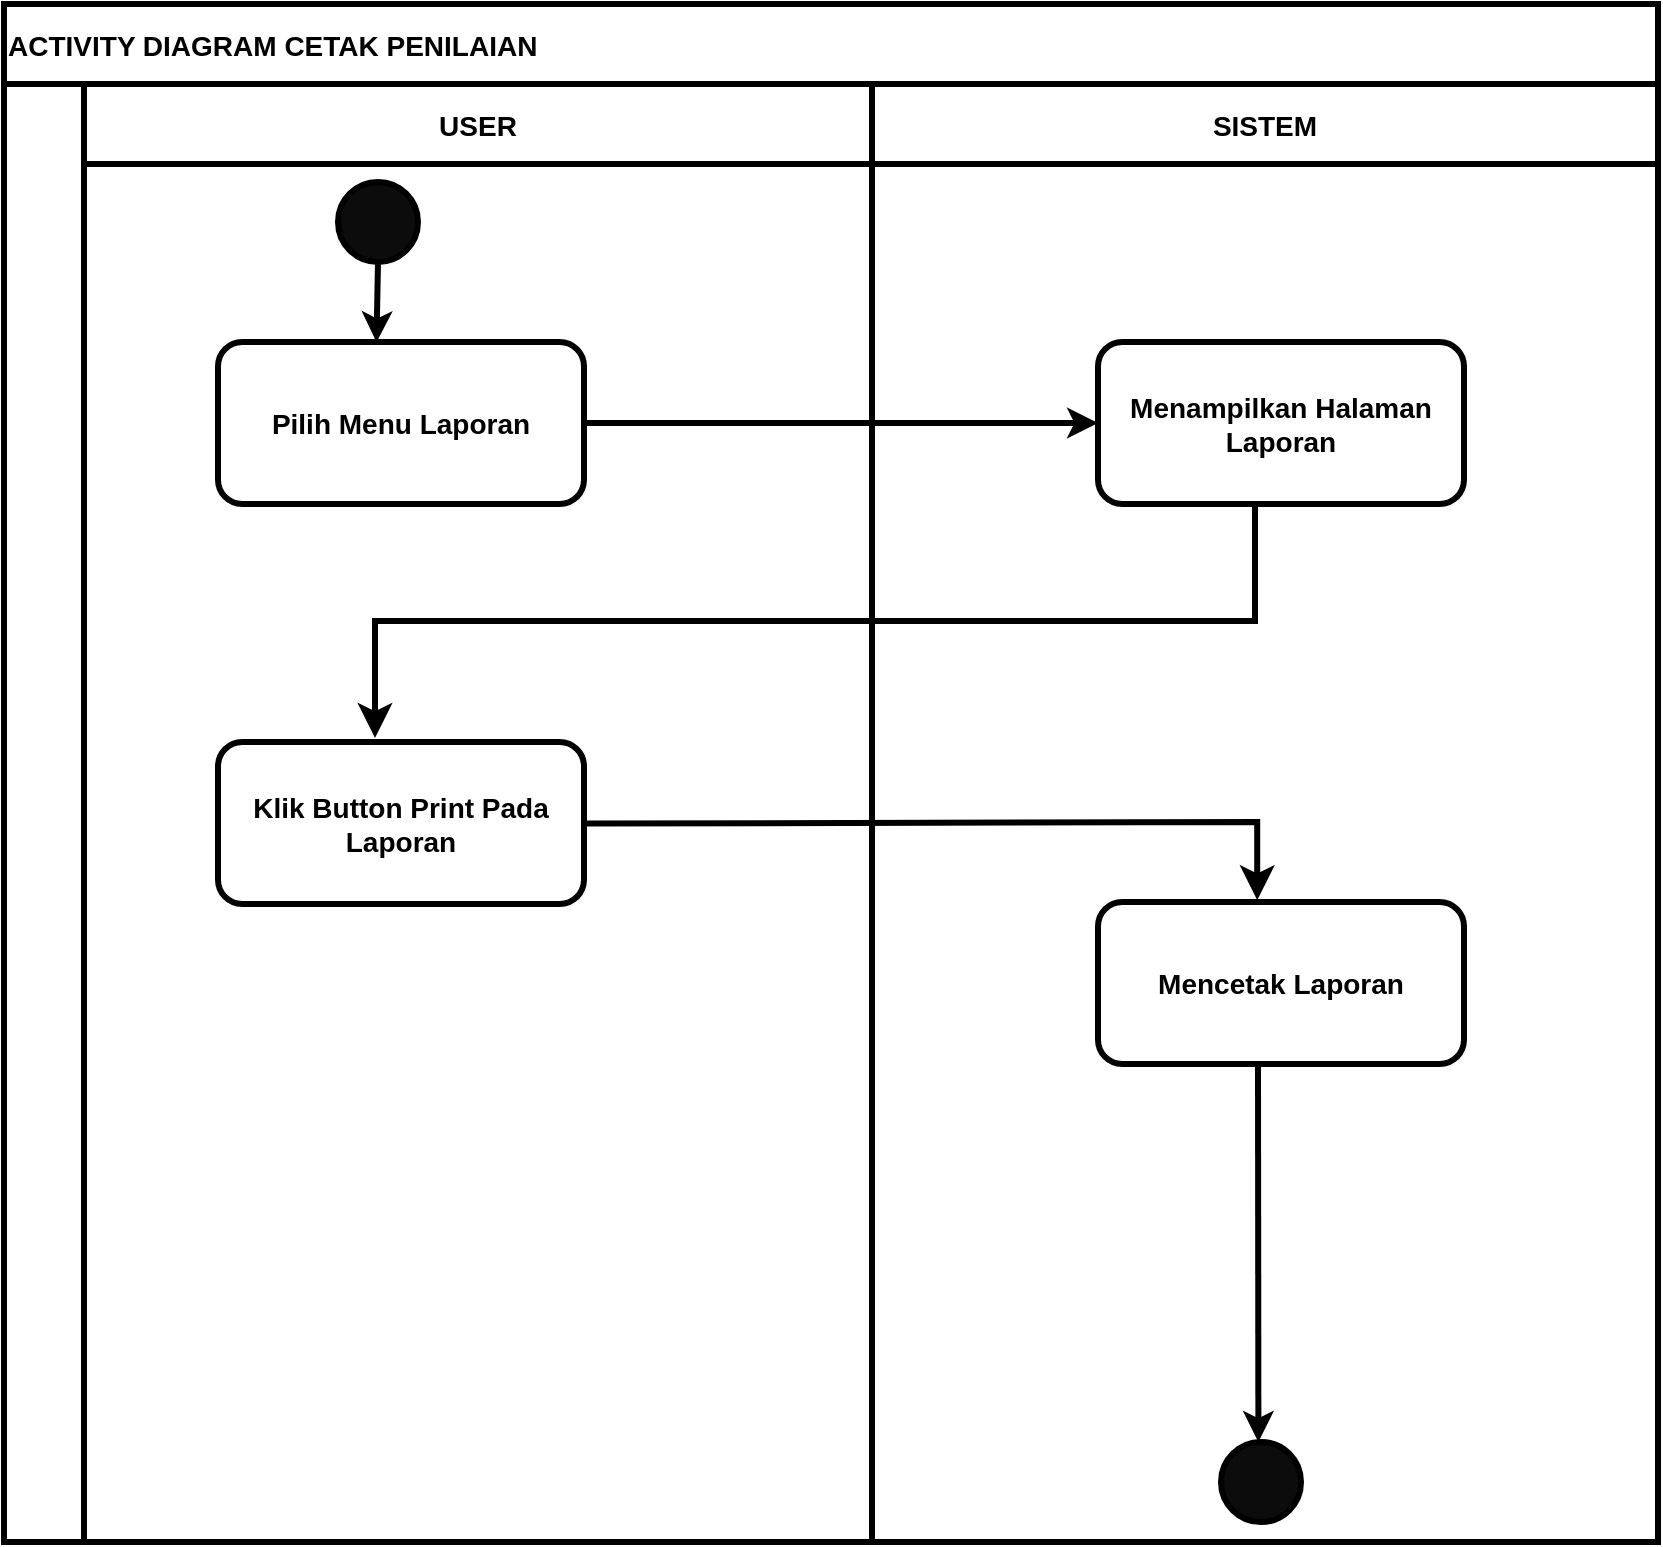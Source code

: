 <mxfile>
    <diagram id="dEl6_BMuwoARdQlOXXvm" name="Page-1">
        <mxGraphModel dx="2685" dy="3064" grid="1" gridSize="10" guides="1" tooltips="1" connect="1" arrows="1" fold="1" page="1" pageScale="1" pageWidth="827" pageHeight="1169" math="0" shadow="0">
            <root>
                <mxCell id="0"/>
                <mxCell id="1" parent="0"/>
                <mxCell id="5" value="ACTIVITY DIAGRAM CETAK PENILAIAN" style="shape=table;childLayout=tableLayout;startSize=40;collapsible=0;recursiveResize=0;expand=0;fontStyle=1;fillColor=none;align=left;fontSize=14;strokeWidth=3;" parent="1" vertex="1">
                    <mxGeometry x="-827" y="-1169" width="827" height="769" as="geometry"/>
                </mxCell>
                <mxCell id="6" value="" style="shape=tableRow;horizontal=0;swimlaneHead=0;swimlaneBody=0;top=0;left=0;strokeColor=inherit;bottom=0;right=0;dropTarget=0;fontStyle=0;fillColor=none;points=[[0,0.5],[1,0.5]];portConstraint=eastwest;startSize=40;collapsible=0;recursiveResize=0;expand=0;fontSize=14;strokeWidth=3;" parent="5" vertex="1">
                    <mxGeometry y="40" width="827" height="729" as="geometry"/>
                </mxCell>
                <mxCell id="7" value="USER" style="swimlane;swimlaneHead=0;swimlaneBody=0;fontStyle=1;strokeColor=inherit;connectable=0;fillColor=none;startSize=40;collapsible=0;recursiveResize=0;expand=0;fontSize=14;strokeWidth=3;" parent="6" vertex="1">
                    <mxGeometry x="40" width="394" height="729" as="geometry">
                        <mxRectangle width="394" height="729" as="alternateBounds"/>
                    </mxGeometry>
                </mxCell>
                <mxCell id="9" value="" style="ellipse;whiteSpace=wrap;html=1;aspect=fixed;fillColor=light-dark(#0d0c0c, #ededed);fontSize=14;strokeWidth=3;" parent="7" vertex="1">
                    <mxGeometry x="127" y="49" width="40" height="40" as="geometry"/>
                </mxCell>
                <mxCell id="11" value="&lt;font&gt;&lt;b&gt;Pilih Menu Laporan&lt;/b&gt;&lt;/font&gt;" style="rounded=1;whiteSpace=wrap;html=1;fillColor=none;fontSize=14;strokeWidth=3;" parent="7" vertex="1">
                    <mxGeometry x="67" y="129" width="183" height="81" as="geometry"/>
                </mxCell>
                <mxCell id="13" value="&lt;font&gt;&lt;b&gt;Klik Button Print Pada Laporan&lt;/b&gt;&lt;/font&gt;" style="rounded=1;whiteSpace=wrap;html=1;fillColor=none;fontSize=14;strokeWidth=3;" parent="7" vertex="1">
                    <mxGeometry x="67" y="329" width="183" height="81" as="geometry"/>
                </mxCell>
                <mxCell id="15" value="" style="endArrow=classic;html=1;entryX=0.433;entryY=0.001;entryDx=0;entryDy=0;exitX=0.5;exitY=1;exitDx=0;exitDy=0;entryPerimeter=0;fontSize=14;strokeWidth=3;" parent="7" source="9" target="11" edge="1">
                    <mxGeometry width="50" height="50" relative="1" as="geometry">
                        <mxPoint x="267" y="449" as="sourcePoint"/>
                        <mxPoint x="317" y="399" as="targetPoint"/>
                    </mxGeometry>
                </mxCell>
                <mxCell id="8" value="SISTEM" style="swimlane;swimlaneHead=0;swimlaneBody=0;fontStyle=1;strokeColor=inherit;connectable=0;fillColor=none;startSize=40;collapsible=0;recursiveResize=0;expand=0;fontSize=14;strokeWidth=3;" parent="6" vertex="1">
                    <mxGeometry x="434" width="393" height="729" as="geometry">
                        <mxRectangle width="393" height="729" as="alternateBounds"/>
                    </mxGeometry>
                </mxCell>
                <mxCell id="10" value="" style="ellipse;whiteSpace=wrap;html=1;aspect=fixed;fillColor=light-dark(#0d0c0c, #ededed);fontSize=14;strokeWidth=3;" parent="8" vertex="1">
                    <mxGeometry x="174.5" y="679" width="40" height="40" as="geometry"/>
                </mxCell>
                <mxCell id="12" value="&lt;span&gt;&lt;b&gt;Menampilkan Halaman Laporan&lt;/b&gt;&lt;/span&gt;" style="rounded=1;whiteSpace=wrap;html=1;fillColor=none;fontSize=14;strokeWidth=3;" parent="8" vertex="1">
                    <mxGeometry x="113" y="129" width="183" height="81" as="geometry"/>
                </mxCell>
                <mxCell id="14" value="&lt;font&gt;&lt;b&gt;Mencetak Laporan&lt;/b&gt;&lt;/font&gt;" style="rounded=1;whiteSpace=wrap;html=1;fillColor=none;fontSize=14;strokeWidth=3;" parent="8" vertex="1">
                    <mxGeometry x="113" y="409" width="183" height="81" as="geometry"/>
                </mxCell>
                <mxCell id="21" value="" style="endArrow=classic;html=1;entryX=0.5;entryY=0;entryDx=0;entryDy=0;exitX=0.6;exitY=1.017;exitDx=0;exitDy=0;exitPerimeter=0;fontSize=14;strokeWidth=3;" parent="8" edge="1">
                    <mxGeometry width="50" height="50" relative="1" as="geometry">
                        <mxPoint x="193.0" y="491.377" as="sourcePoint"/>
                        <mxPoint x="193.2" y="679" as="targetPoint"/>
                    </mxGeometry>
                </mxCell>
                <mxCell id="24" value="" style="edgeStyle=elbowEdgeStyle;elbow=vertical;endArrow=classic;html=1;curved=0;rounded=0;endSize=8;startSize=8;exitX=1;exitY=0.5;exitDx=0;exitDy=0;entryX=0.435;entryY=-0.011;entryDx=0;entryDy=0;entryPerimeter=0;fontSize=14;strokeWidth=3;" edge="1" parent="8" target="14">
                    <mxGeometry width="50" height="50" relative="1" as="geometry">
                        <mxPoint x="-144" y="369.79" as="sourcePoint"/>
                        <mxPoint x="193" y="399" as="targetPoint"/>
                        <Array as="points">
                            <mxPoint x="43" y="369"/>
                        </Array>
                    </mxGeometry>
                </mxCell>
                <mxCell id="17" value="" style="endArrow=classic;html=1;entryX=0;entryY=0.5;entryDx=0;entryDy=0;exitX=1;exitY=0.5;exitDx=0;exitDy=0;fontSize=14;strokeWidth=3;" parent="6" source="11" target="12" edge="1">
                    <mxGeometry width="50" height="50" relative="1" as="geometry">
                        <mxPoint x="307" y="449" as="sourcePoint"/>
                        <mxPoint x="357" y="399" as="targetPoint"/>
                    </mxGeometry>
                </mxCell>
                <mxCell id="23" value="" style="edgeStyle=elbowEdgeStyle;elbow=vertical;endArrow=classic;html=1;curved=0;rounded=0;endSize=8;startSize=8;exitX=0.429;exitY=1.006;exitDx=0;exitDy=0;exitPerimeter=0;entryX=0.429;entryY=-0.025;entryDx=0;entryDy=0;entryPerimeter=0;fontSize=14;strokeWidth=3;" edge="1" parent="6" source="12" target="13">
                    <mxGeometry width="50" height="50" relative="1" as="geometry">
                        <mxPoint x="387" y="359" as="sourcePoint"/>
                        <mxPoint x="437" y="309" as="targetPoint"/>
                    </mxGeometry>
                </mxCell>
            </root>
        </mxGraphModel>
    </diagram>
</mxfile>